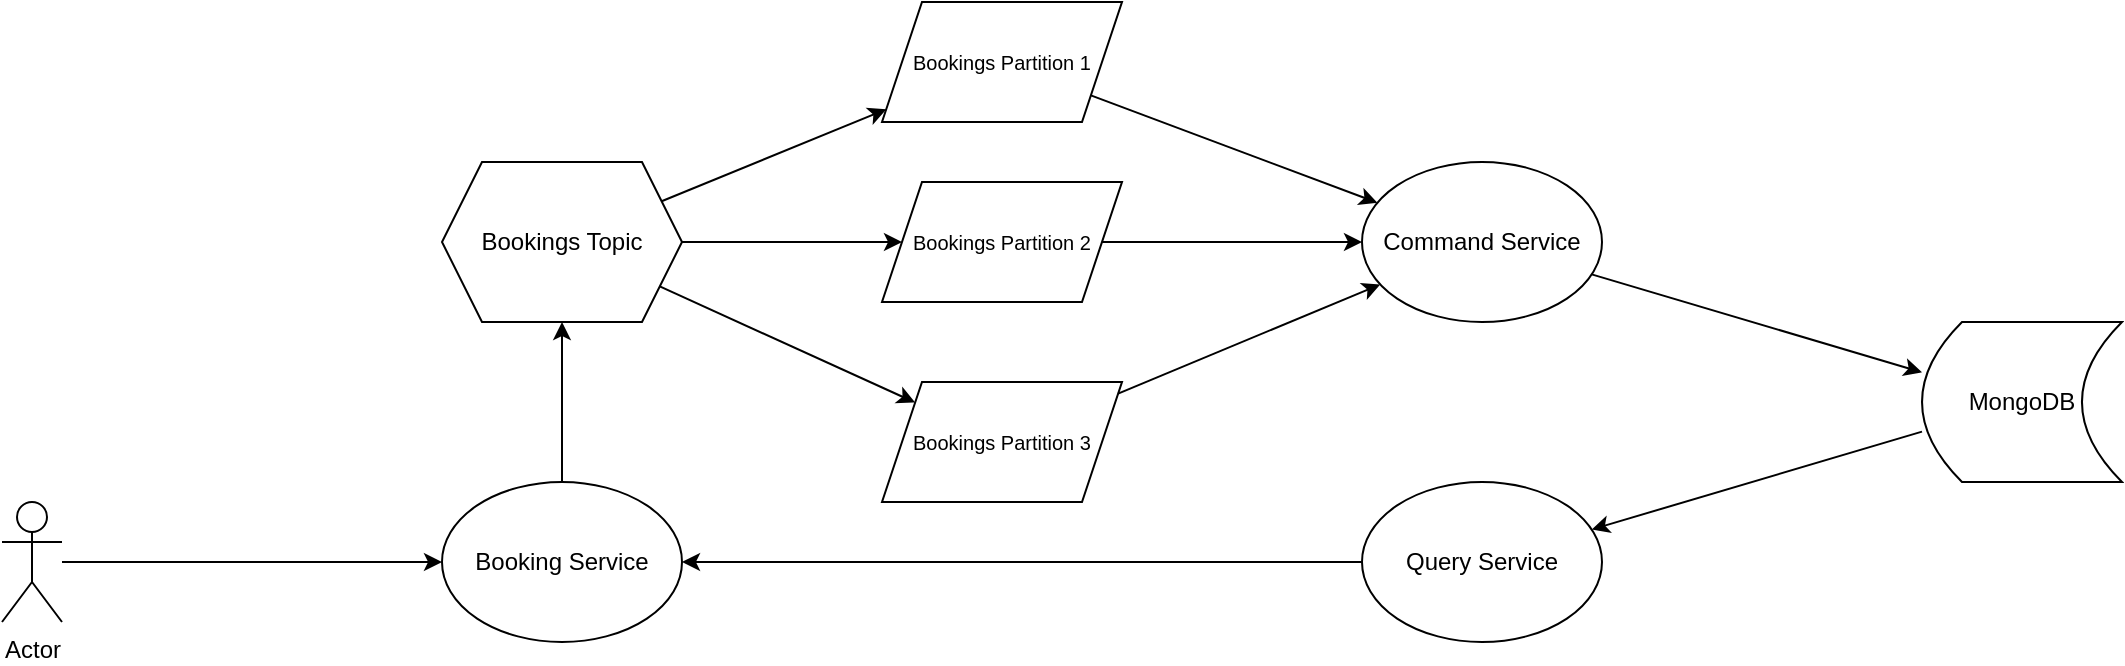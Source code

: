 <mxfile version="25.0.1">
  <diagram name="Page-1" id="IOCudB7ZZ74l095RQHEK">
    <mxGraphModel dx="2257" dy="814" grid="1" gridSize="10" guides="1" tooltips="1" connect="1" arrows="1" fold="1" page="1" pageScale="1" pageWidth="827" pageHeight="1169" math="0" shadow="0">
      <root>
        <mxCell id="0" />
        <mxCell id="1" parent="0" />
        <mxCell id="YMbqMx9NgxkSihepzcIP-1" value="Command Service" style="ellipse;whiteSpace=wrap;html=1;" parent="1" vertex="1">
          <mxGeometry x="390" y="390" width="120" height="80" as="geometry" />
        </mxCell>
        <mxCell id="YMbqMx9NgxkSihepzcIP-3" value="Query Service" style="ellipse;whiteSpace=wrap;html=1;" parent="1" vertex="1">
          <mxGeometry x="390" y="550" width="120" height="80" as="geometry" />
        </mxCell>
        <mxCell id="YMbqMx9NgxkSihepzcIP-4" value="&lt;font style=&quot;font-size: 10px;&quot;&gt;Bookings Partition 1&lt;/font&gt;" style="shape=parallelogram;perimeter=parallelogramPerimeter;whiteSpace=wrap;html=1;fixedSize=1;" parent="1" vertex="1">
          <mxGeometry x="150" y="310" width="120" height="60" as="geometry" />
        </mxCell>
        <mxCell id="YMbqMx9NgxkSihepzcIP-5" value="&lt;font style=&quot;font-size: 10px;&quot;&gt;Bookings Partition 2&lt;/font&gt;" style="shape=parallelogram;perimeter=parallelogramPerimeter;whiteSpace=wrap;html=1;fixedSize=1;" parent="1" vertex="1">
          <mxGeometry x="150" y="400" width="120" height="60" as="geometry" />
        </mxCell>
        <mxCell id="YMbqMx9NgxkSihepzcIP-6" value="&lt;font style=&quot;font-size: 10px;&quot;&gt;Bookings Partition 3&lt;/font&gt;" style="shape=parallelogram;perimeter=parallelogramPerimeter;whiteSpace=wrap;html=1;fixedSize=1;" parent="1" vertex="1">
          <mxGeometry x="150" y="500" width="120" height="60" as="geometry" />
        </mxCell>
        <mxCell id="YMbqMx9NgxkSihepzcIP-7" value="" style="endArrow=classic;html=1;rounded=0;" parent="1" source="YMbqMx9NgxkSihepzcIP-4" target="YMbqMx9NgxkSihepzcIP-1" edge="1">
          <mxGeometry width="50" height="50" relative="1" as="geometry">
            <mxPoint x="270" y="510" as="sourcePoint" />
            <mxPoint x="320" y="460" as="targetPoint" />
          </mxGeometry>
        </mxCell>
        <mxCell id="YMbqMx9NgxkSihepzcIP-8" value="" style="endArrow=classic;html=1;rounded=0;" parent="1" source="YMbqMx9NgxkSihepzcIP-5" target="YMbqMx9NgxkSihepzcIP-1" edge="1">
          <mxGeometry width="50" height="50" relative="1" as="geometry">
            <mxPoint x="267" y="400" as="sourcePoint" />
            <mxPoint x="403" y="428" as="targetPoint" />
          </mxGeometry>
        </mxCell>
        <mxCell id="YMbqMx9NgxkSihepzcIP-9" value="" style="endArrow=classic;html=1;rounded=0;" parent="1" source="YMbqMx9NgxkSihepzcIP-6" target="YMbqMx9NgxkSihepzcIP-1" edge="1">
          <mxGeometry width="50" height="50" relative="1" as="geometry">
            <mxPoint x="277" y="410" as="sourcePoint" />
            <mxPoint x="413" y="438" as="targetPoint" />
          </mxGeometry>
        </mxCell>
        <mxCell id="YMbqMx9NgxkSihepzcIP-12" value="MongoDB" style="shape=dataStorage;whiteSpace=wrap;html=1;fixedSize=1;" parent="1" vertex="1">
          <mxGeometry x="670" y="470" width="100" height="80" as="geometry" />
        </mxCell>
        <mxCell id="YMbqMx9NgxkSihepzcIP-13" value="" style="endArrow=classic;html=1;rounded=0;" parent="1" source="YMbqMx9NgxkSihepzcIP-1" target="YMbqMx9NgxkSihepzcIP-12" edge="1">
          <mxGeometry width="50" height="50" relative="1" as="geometry">
            <mxPoint x="490" y="490" as="sourcePoint" />
            <mxPoint x="634" y="543" as="targetPoint" />
          </mxGeometry>
        </mxCell>
        <mxCell id="YMbqMx9NgxkSihepzcIP-14" value="" style="endArrow=classic;html=1;rounded=0;" parent="1" source="YMbqMx9NgxkSihepzcIP-12" target="YMbqMx9NgxkSihepzcIP-3" edge="1">
          <mxGeometry width="50" height="50" relative="1" as="geometry">
            <mxPoint x="274" y="377" as="sourcePoint" />
            <mxPoint x="418" y="430" as="targetPoint" />
          </mxGeometry>
        </mxCell>
        <mxCell id="YMbqMx9NgxkSihepzcIP-15" value="Bookings Topic" style="shape=hexagon;perimeter=hexagonPerimeter2;whiteSpace=wrap;html=1;fixedSize=1;" parent="1" vertex="1">
          <mxGeometry x="-70" y="390" width="120" height="80" as="geometry" />
        </mxCell>
        <mxCell id="YMbqMx9NgxkSihepzcIP-16" value="" style="endArrow=classic;html=1;rounded=0;" parent="1" source="YMbqMx9NgxkSihepzcIP-15" target="YMbqMx9NgxkSihepzcIP-4" edge="1">
          <mxGeometry width="50" height="50" relative="1" as="geometry">
            <mxPoint x="264" y="367" as="sourcePoint" />
            <mxPoint x="408" y="420" as="targetPoint" />
          </mxGeometry>
        </mxCell>
        <mxCell id="YMbqMx9NgxkSihepzcIP-17" value="" style="endArrow=classic;html=1;rounded=0;" parent="1" source="YMbqMx9NgxkSihepzcIP-15" target="YMbqMx9NgxkSihepzcIP-5" edge="1">
          <mxGeometry width="50" height="50" relative="1" as="geometry">
            <mxPoint x="274" y="377" as="sourcePoint" />
            <mxPoint x="418" y="430" as="targetPoint" />
          </mxGeometry>
        </mxCell>
        <mxCell id="YMbqMx9NgxkSihepzcIP-18" value="" style="endArrow=classic;html=1;rounded=0;" parent="1" source="YMbqMx9NgxkSihepzcIP-15" target="YMbqMx9NgxkSihepzcIP-6" edge="1">
          <mxGeometry width="50" height="50" relative="1" as="geometry">
            <mxPoint x="284" y="387" as="sourcePoint" />
            <mxPoint x="428" y="440" as="targetPoint" />
          </mxGeometry>
        </mxCell>
        <mxCell id="YMbqMx9NgxkSihepzcIP-32" value="Booking Service" style="ellipse;whiteSpace=wrap;html=1;" parent="1" vertex="1">
          <mxGeometry x="-70" y="550" width="120" height="80" as="geometry" />
        </mxCell>
        <mxCell id="YMbqMx9NgxkSihepzcIP-33" value="" style="endArrow=classic;html=1;rounded=0;" parent="1" source="YMbqMx9NgxkSihepzcIP-32" target="YMbqMx9NgxkSihepzcIP-15" edge="1">
          <mxGeometry width="50" height="50" relative="1" as="geometry">
            <mxPoint x="50" y="420" as="sourcePoint" />
            <mxPoint x="162" y="374" as="targetPoint" />
          </mxGeometry>
        </mxCell>
        <mxCell id="YMbqMx9NgxkSihepzcIP-34" value="" style="endArrow=classic;html=1;rounded=0;" parent="1" source="YMbqMx9NgxkSihepzcIP-3" target="YMbqMx9NgxkSihepzcIP-32" edge="1">
          <mxGeometry width="50" height="50" relative="1" as="geometry">
            <mxPoint y="560" as="sourcePoint" />
            <mxPoint y="480" as="targetPoint" />
          </mxGeometry>
        </mxCell>
        <mxCell id="YMbqMx9NgxkSihepzcIP-35" value="Actor" style="shape=umlActor;verticalLabelPosition=bottom;verticalAlign=top;html=1;outlineConnect=0;" parent="1" vertex="1">
          <mxGeometry x="-290" y="560" width="30" height="60" as="geometry" />
        </mxCell>
        <mxCell id="YMbqMx9NgxkSihepzcIP-36" value="" style="endArrow=classic;html=1;rounded=0;" parent="1" source="YMbqMx9NgxkSihepzcIP-35" target="YMbqMx9NgxkSihepzcIP-32" edge="1">
          <mxGeometry width="50" height="50" relative="1" as="geometry">
            <mxPoint x="400" y="600" as="sourcePoint" />
            <mxPoint x="60" y="600" as="targetPoint" />
          </mxGeometry>
        </mxCell>
      </root>
    </mxGraphModel>
  </diagram>
</mxfile>
